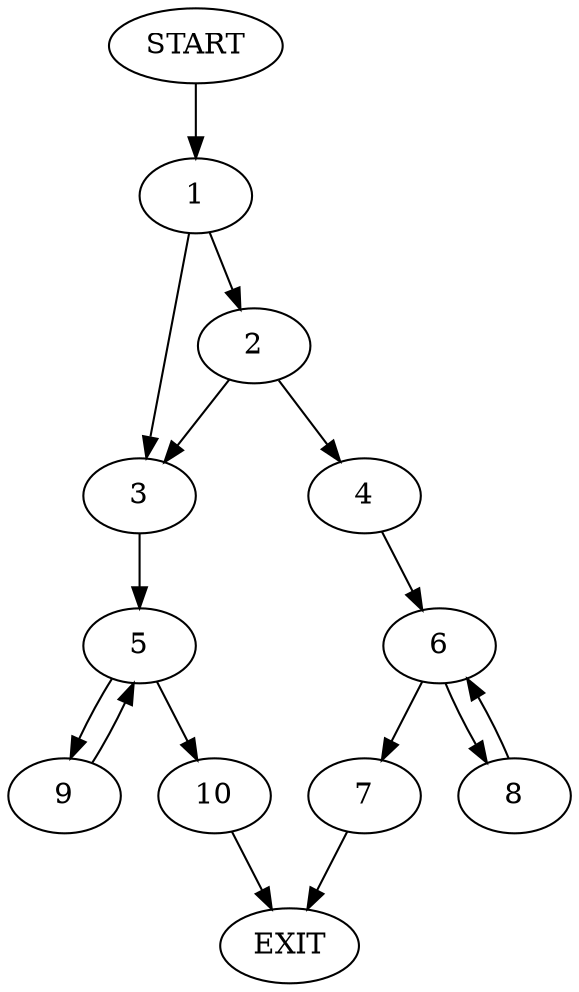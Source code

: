 digraph {
0 [label="START"]
11 [label="EXIT"]
0 -> 1
1 -> 2
1 -> 3
2 -> 4
2 -> 3
3 -> 5
4 -> 6
6 -> 7
6 -> 8
8 -> 6
7 -> 11
5 -> 9
5 -> 10
10 -> 11
9 -> 5
}
